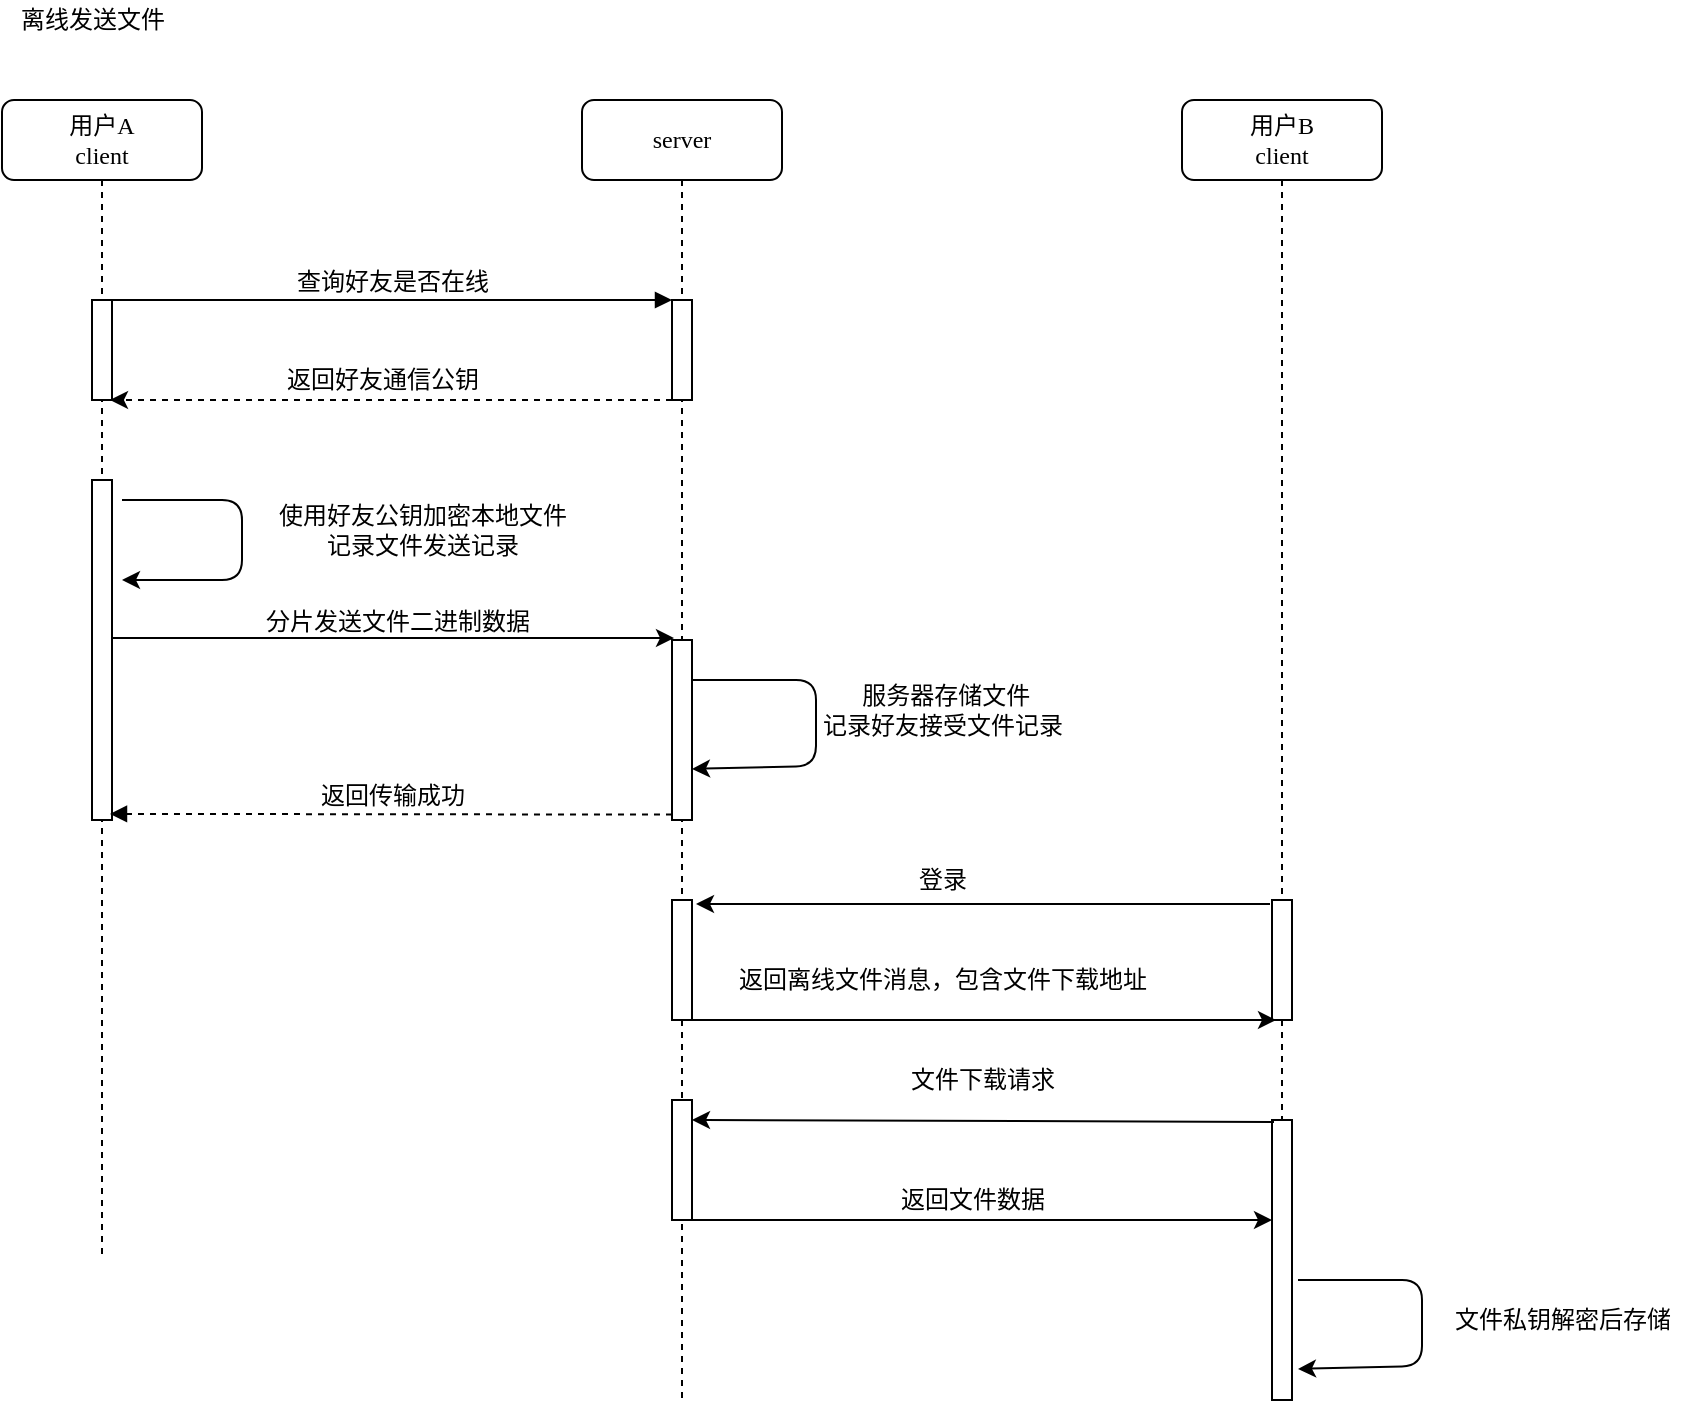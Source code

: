 <mxfile version="14.2.9" type="github">
  <diagram id="5fvuw2dGT4YF_XITEjJB" name="Page-1">
    <mxGraphModel dx="889" dy="589" grid="1" gridSize="10" guides="1" tooltips="1" connect="1" arrows="1" fold="1" page="1" pageScale="1" pageWidth="827" pageHeight="1169" math="0" shadow="0">
      <root>
        <mxCell id="0" />
        <mxCell id="1" parent="0" />
        <mxCell id="fyWGlcX98oZRPh7EGz9q-1" value="server" style="shape=umlLifeline;perimeter=lifelinePerimeter;whiteSpace=wrap;html=1;container=1;collapsible=0;recursiveResize=0;outlineConnect=0;rounded=1;shadow=0;comic=0;labelBackgroundColor=none;strokeWidth=1;fontFamily=Verdana;fontSize=12;align=center;" parent="1" vertex="1">
          <mxGeometry x="290" y="80" width="100" height="650" as="geometry" />
        </mxCell>
        <mxCell id="fyWGlcX98oZRPh7EGz9q-2" value="" style="html=1;points=[];perimeter=orthogonalPerimeter;rounded=0;shadow=0;comic=0;labelBackgroundColor=none;strokeWidth=1;fontFamily=Verdana;fontSize=12;align=center;" parent="fyWGlcX98oZRPh7EGz9q-1" vertex="1">
          <mxGeometry x="45" y="100" width="10" height="50" as="geometry" />
        </mxCell>
        <mxCell id="fyWGlcX98oZRPh7EGz9q-5" value="" style="html=1;points=[];perimeter=orthogonalPerimeter;rounded=0;shadow=0;comic=0;labelBackgroundColor=none;strokeWidth=1;fontFamily=Verdana;fontSize=12;align=center;" parent="fyWGlcX98oZRPh7EGz9q-1" vertex="1">
          <mxGeometry x="45" y="270" width="10" height="90" as="geometry" />
        </mxCell>
        <mxCell id="fyWGlcX98oZRPh7EGz9q-24" value="" style="html=1;points=[];perimeter=orthogonalPerimeter;rounded=0;shadow=0;comic=0;labelBackgroundColor=none;strokeWidth=1;fontFamily=Verdana;fontSize=12;align=center;" parent="fyWGlcX98oZRPh7EGz9q-1" vertex="1">
          <mxGeometry x="45" y="400" width="10" height="60" as="geometry" />
        </mxCell>
        <mxCell id="fyWGlcX98oZRPh7EGz9q-3" value="用户B&lt;br&gt;client" style="shape=umlLifeline;perimeter=lifelinePerimeter;whiteSpace=wrap;html=1;container=1;collapsible=0;recursiveResize=0;outlineConnect=0;rounded=1;shadow=0;comic=0;labelBackgroundColor=none;strokeWidth=1;fontFamily=Verdana;fontSize=12;align=center;" parent="1" vertex="1">
          <mxGeometry x="590" y="80" width="100" height="610" as="geometry" />
        </mxCell>
        <mxCell id="fyWGlcX98oZRPh7EGz9q-4" value="" style="html=1;points=[];perimeter=orthogonalPerimeter;rounded=0;shadow=0;comic=0;labelBackgroundColor=none;strokeWidth=1;fontFamily=Verdana;fontSize=12;align=center;" parent="fyWGlcX98oZRPh7EGz9q-3" vertex="1">
          <mxGeometry x="45" y="400" width="10" height="60" as="geometry" />
        </mxCell>
        <mxCell id="fyWGlcX98oZRPh7EGz9q-7" value="用户A&lt;br&gt;client" style="shape=umlLifeline;perimeter=lifelinePerimeter;whiteSpace=wrap;html=1;container=1;collapsible=0;recursiveResize=0;outlineConnect=0;rounded=1;shadow=0;comic=0;labelBackgroundColor=none;strokeWidth=1;fontFamily=Verdana;fontSize=12;align=center;" parent="1" vertex="1">
          <mxGeometry y="80" width="100" height="580" as="geometry" />
        </mxCell>
        <mxCell id="fyWGlcX98oZRPh7EGz9q-8" value="" style="html=1;points=[];perimeter=orthogonalPerimeter;rounded=0;shadow=0;comic=0;labelBackgroundColor=none;strokeWidth=1;fontFamily=Verdana;fontSize=12;align=center;" parent="fyWGlcX98oZRPh7EGz9q-7" vertex="1">
          <mxGeometry x="45" y="100" width="10" height="50" as="geometry" />
        </mxCell>
        <mxCell id="fyWGlcX98oZRPh7EGz9q-9" value="" style="html=1;points=[];perimeter=orthogonalPerimeter;rounded=0;shadow=0;comic=0;labelBackgroundColor=none;strokeWidth=1;fontFamily=Verdana;fontSize=12;align=center;" parent="fyWGlcX98oZRPh7EGz9q-7" vertex="1">
          <mxGeometry x="45" y="190" width="10" height="170" as="geometry" />
        </mxCell>
        <mxCell id="fyWGlcX98oZRPh7EGz9q-11" value="查询好友是否在线" style="html=1;verticalAlign=bottom;endArrow=block;entryX=0;entryY=0;labelBackgroundColor=none;fontFamily=Verdana;fontSize=12;edgeStyle=elbowEdgeStyle;elbow=vertical;" parent="1" source="fyWGlcX98oZRPh7EGz9q-8" target="fyWGlcX98oZRPh7EGz9q-2" edge="1">
          <mxGeometry relative="1" as="geometry">
            <mxPoint x="220" y="190" as="sourcePoint" />
          </mxGeometry>
        </mxCell>
        <mxCell id="fyWGlcX98oZRPh7EGz9q-12" value="离线发送文件" style="text;html=1;align=center;verticalAlign=middle;resizable=0;points=[];autosize=1;" parent="1" vertex="1">
          <mxGeometry y="30" width="90" height="20" as="geometry" />
        </mxCell>
        <mxCell id="fyWGlcX98oZRPh7EGz9q-13" style="edgeStyle=orthogonalEdgeStyle;rounded=0;orthogonalLoop=1;jettySize=auto;html=1;dashed=1;" parent="1" source="fyWGlcX98oZRPh7EGz9q-2" edge="1">
          <mxGeometry relative="1" as="geometry">
            <mxPoint x="54" y="230" as="targetPoint" />
            <Array as="points">
              <mxPoint x="280" y="230" />
              <mxPoint x="280" y="230" />
            </Array>
          </mxGeometry>
        </mxCell>
        <mxCell id="fyWGlcX98oZRPh7EGz9q-14" value="返回好友通信公钥" style="text;html=1;align=center;verticalAlign=middle;resizable=0;points=[];autosize=1;" parent="1" vertex="1">
          <mxGeometry x="135" y="210" width="110" height="20" as="geometry" />
        </mxCell>
        <mxCell id="fyWGlcX98oZRPh7EGz9q-16" value="" style="endArrow=classic;html=1;" parent="1" edge="1">
          <mxGeometry width="50" height="50" relative="1" as="geometry">
            <mxPoint x="60" y="280" as="sourcePoint" />
            <mxPoint x="60" y="320" as="targetPoint" />
            <Array as="points">
              <mxPoint x="120" y="280" />
              <mxPoint x="120" y="320" />
            </Array>
          </mxGeometry>
        </mxCell>
        <mxCell id="fyWGlcX98oZRPh7EGz9q-17" value="使用好友公钥加密本地文件&lt;br&gt;记录文件发送记录" style="text;html=1;align=center;verticalAlign=middle;resizable=0;points=[];autosize=1;" parent="1" vertex="1">
          <mxGeometry x="130" y="280" width="160" height="30" as="geometry" />
        </mxCell>
        <mxCell id="fyWGlcX98oZRPh7EGz9q-18" value="" style="endArrow=classic;html=1;entryX=0.1;entryY=0.08;entryDx=0;entryDy=0;entryPerimeter=0;" parent="1" edge="1">
          <mxGeometry width="50" height="50" relative="1" as="geometry">
            <mxPoint x="55" y="349" as="sourcePoint" />
            <mxPoint x="336" y="349" as="targetPoint" />
          </mxGeometry>
        </mxCell>
        <mxCell id="fyWGlcX98oZRPh7EGz9q-19" value="&lt;div style=&quot;text-align: center&quot;&gt;&lt;span&gt;&lt;font face=&quot;verdana&quot;&gt;分片发送文件二进制数据&lt;/font&gt;&lt;/span&gt;&lt;/div&gt;" style="text;whiteSpace=wrap;html=1;" parent="1" vertex="1">
          <mxGeometry x="130" y="327" width="260" height="30" as="geometry" />
        </mxCell>
        <mxCell id="fyWGlcX98oZRPh7EGz9q-21" value="返回传输成功" style="html=1;verticalAlign=bottom;endArrow=block;labelBackgroundColor=none;fontFamily=Verdana;fontSize=12;dashed=1;entryX=0.9;entryY=0.982;entryDx=0;entryDy=0;entryPerimeter=0;exitX=0;exitY=0.97;exitDx=0;exitDy=0;exitPerimeter=0;" parent="1" source="fyWGlcX98oZRPh7EGz9q-5" target="fyWGlcX98oZRPh7EGz9q-9" edge="1">
          <mxGeometry relative="1" as="geometry">
            <mxPoint x="330" y="437" as="sourcePoint" />
            <mxPoint x="60" y="440" as="targetPoint" />
          </mxGeometry>
        </mxCell>
        <mxCell id="fyWGlcX98oZRPh7EGz9q-22" value="&amp;nbsp;服务器存储文件&lt;br&gt;记录好友接受文件记录" style="text;html=1;align=center;verticalAlign=middle;resizable=0;points=[];autosize=1;" parent="1" vertex="1">
          <mxGeometry x="400" y="370" width="140" height="30" as="geometry" />
        </mxCell>
        <mxCell id="fyWGlcX98oZRPh7EGz9q-23" value="" style="endArrow=classic;html=1;entryX=1.2;entryY=0.033;entryDx=0;entryDy=0;entryPerimeter=0;" parent="1" target="fyWGlcX98oZRPh7EGz9q-24" edge="1">
          <mxGeometry width="50" height="50" relative="1" as="geometry">
            <mxPoint x="634" y="482" as="sourcePoint" />
            <mxPoint x="350" y="481" as="targetPoint" />
          </mxGeometry>
        </mxCell>
        <mxCell id="fyWGlcX98oZRPh7EGz9q-25" value="登录" style="text;html=1;align=center;verticalAlign=middle;resizable=0;points=[];autosize=1;" parent="1" vertex="1">
          <mxGeometry x="450" y="460" width="40" height="20" as="geometry" />
        </mxCell>
        <mxCell id="fyWGlcX98oZRPh7EGz9q-26" value="" style="endArrow=classic;html=1;exitX=1;exitY=1;exitDx=0;exitDy=0;exitPerimeter=0;entryX=0.2;entryY=1;entryDx=0;entryDy=0;entryPerimeter=0;" parent="1" source="fyWGlcX98oZRPh7EGz9q-24" target="fyWGlcX98oZRPh7EGz9q-4" edge="1">
          <mxGeometry width="50" height="50" relative="1" as="geometry">
            <mxPoint x="645" y="540" as="sourcePoint" />
            <mxPoint x="630" y="540" as="targetPoint" />
          </mxGeometry>
        </mxCell>
        <mxCell id="fyWGlcX98oZRPh7EGz9q-27" value="返回离线文件消息，包含文件下载地址" style="text;html=1;align=center;verticalAlign=middle;resizable=0;points=[];autosize=1;" parent="1" vertex="1">
          <mxGeometry x="360" y="510" width="220" height="20" as="geometry" />
        </mxCell>
        <mxCell id="fyWGlcX98oZRPh7EGz9q-28" value="" style="html=1;points=[];perimeter=orthogonalPerimeter;rounded=0;shadow=0;comic=0;labelBackgroundColor=none;strokeWidth=1;fontFamily=Verdana;fontSize=12;align=center;" parent="1" vertex="1">
          <mxGeometry x="635" y="590" width="10" height="140" as="geometry" />
        </mxCell>
        <mxCell id="fyWGlcX98oZRPh7EGz9q-34" style="edgeStyle=orthogonalEdgeStyle;rounded=0;orthogonalLoop=1;jettySize=auto;html=1;" parent="1" source="fyWGlcX98oZRPh7EGz9q-29" target="fyWGlcX98oZRPh7EGz9q-28" edge="1">
          <mxGeometry relative="1" as="geometry">
            <mxPoint x="670" y="655" as="targetPoint" />
            <Array as="points">
              <mxPoint x="560" y="640" />
              <mxPoint x="560" y="640" />
            </Array>
          </mxGeometry>
        </mxCell>
        <mxCell id="fyWGlcX98oZRPh7EGz9q-29" value="" style="html=1;points=[];perimeter=orthogonalPerimeter;rounded=0;shadow=0;comic=0;labelBackgroundColor=none;strokeWidth=1;fontFamily=Verdana;fontSize=12;align=center;" parent="1" vertex="1">
          <mxGeometry x="335" y="580" width="10" height="60" as="geometry" />
        </mxCell>
        <mxCell id="fyWGlcX98oZRPh7EGz9q-30" value="" style="endArrow=classic;html=1;entryX=0.8;entryY=0;entryDx=0;entryDy=0;entryPerimeter=0;" parent="1" edge="1">
          <mxGeometry width="50" height="50" relative="1" as="geometry">
            <mxPoint x="636" y="591" as="sourcePoint" />
            <mxPoint x="345" y="590" as="targetPoint" />
          </mxGeometry>
        </mxCell>
        <mxCell id="fyWGlcX98oZRPh7EGz9q-31" value="" style="endArrow=classic;html=1;entryX=1.3;entryY=0.889;entryDx=0;entryDy=0;entryPerimeter=0;" parent="1" target="fyWGlcX98oZRPh7EGz9q-28" edge="1">
          <mxGeometry width="50" height="50" relative="1" as="geometry">
            <mxPoint x="648" y="670" as="sourcePoint" />
            <mxPoint x="951" y="624.5" as="targetPoint" />
            <Array as="points">
              <mxPoint x="680" y="670" />
              <mxPoint x="710" y="670" />
              <mxPoint x="710" y="713" />
            </Array>
          </mxGeometry>
        </mxCell>
        <mxCell id="fyWGlcX98oZRPh7EGz9q-32" value="文件下载请求" style="text;html=1;align=center;verticalAlign=middle;resizable=0;points=[];autosize=1;" parent="1" vertex="1">
          <mxGeometry x="445" y="560" width="90" height="20" as="geometry" />
        </mxCell>
        <mxCell id="fyWGlcX98oZRPh7EGz9q-33" value="文件私钥解密后存储" style="text;html=1;align=center;verticalAlign=middle;resizable=0;points=[];autosize=1;" parent="1" vertex="1">
          <mxGeometry x="720" y="680" width="120" height="20" as="geometry" />
        </mxCell>
        <mxCell id="fyWGlcX98oZRPh7EGz9q-35" value="返回文件数据" style="text;html=1;align=center;verticalAlign=middle;resizable=0;points=[];autosize=1;" parent="1" vertex="1">
          <mxGeometry x="440" y="620" width="90" height="20" as="geometry" />
        </mxCell>
        <mxCell id="xM5GEzvAiw6usLaFv5Z5-2" value="" style="endArrow=classic;html=1;entryX=1.3;entryY=0.889;entryDx=0;entryDy=0;entryPerimeter=0;" edge="1" parent="1">
          <mxGeometry width="50" height="50" relative="1" as="geometry">
            <mxPoint x="345" y="370" as="sourcePoint" />
            <mxPoint x="345" y="414.46" as="targetPoint" />
            <Array as="points">
              <mxPoint x="377" y="370" />
              <mxPoint x="407" y="370" />
              <mxPoint x="407" y="413" />
            </Array>
          </mxGeometry>
        </mxCell>
      </root>
    </mxGraphModel>
  </diagram>
</mxfile>

